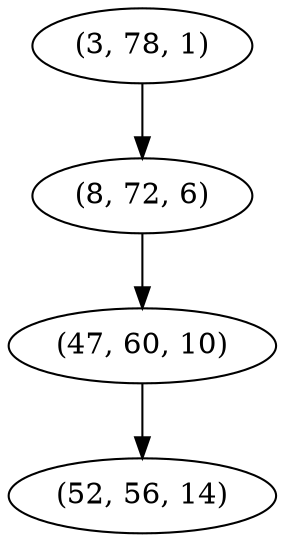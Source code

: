digraph tree {
    "(3, 78, 1)";
    "(8, 72, 6)";
    "(47, 60, 10)";
    "(52, 56, 14)";
    "(3, 78, 1)" -> "(8, 72, 6)";
    "(8, 72, 6)" -> "(47, 60, 10)";
    "(47, 60, 10)" -> "(52, 56, 14)";
}
